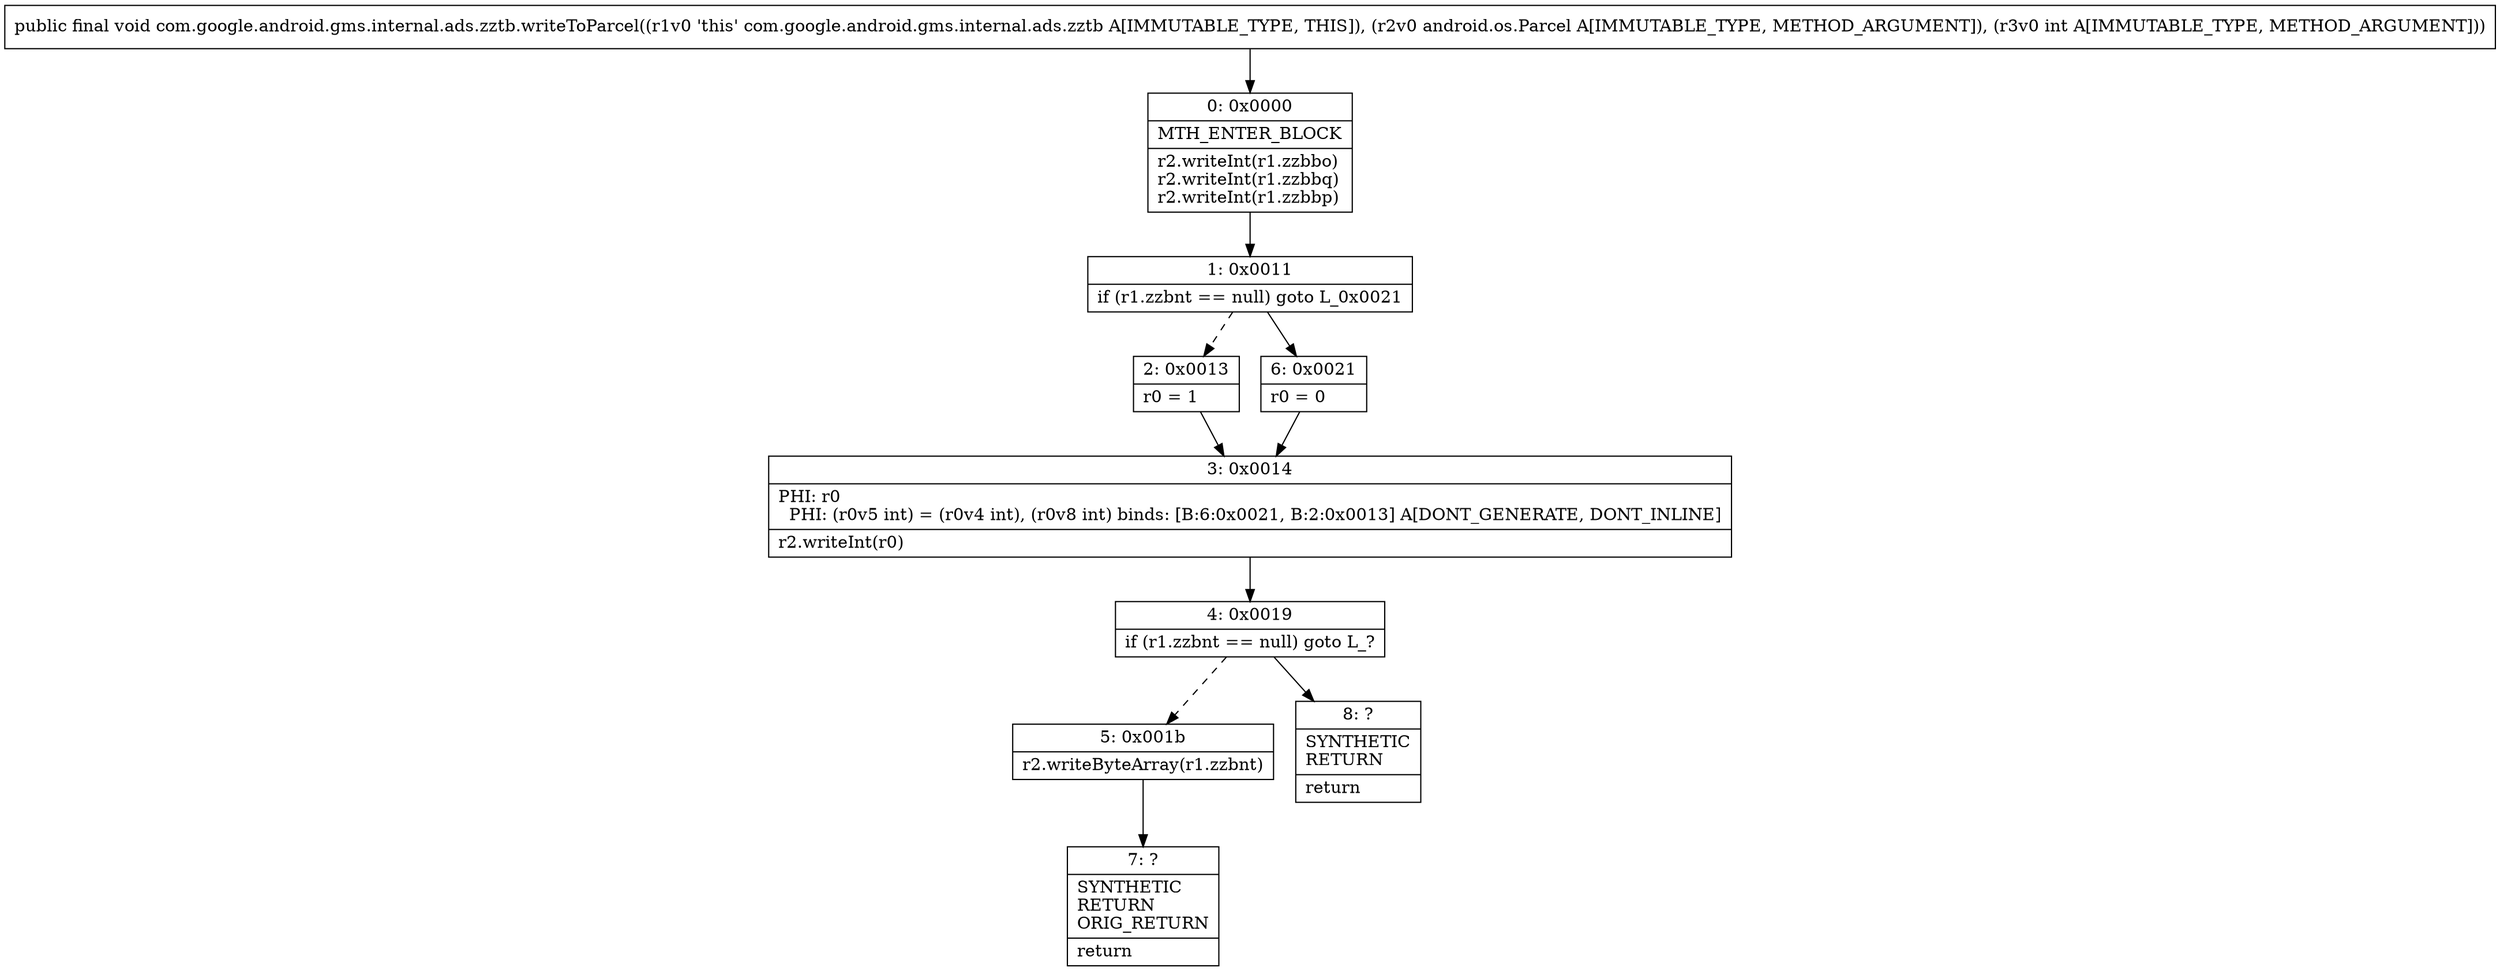 digraph "CFG forcom.google.android.gms.internal.ads.zztb.writeToParcel(Landroid\/os\/Parcel;I)V" {
Node_0 [shape=record,label="{0\:\ 0x0000|MTH_ENTER_BLOCK\l|r2.writeInt(r1.zzbbo)\lr2.writeInt(r1.zzbbq)\lr2.writeInt(r1.zzbbp)\l}"];
Node_1 [shape=record,label="{1\:\ 0x0011|if (r1.zzbnt == null) goto L_0x0021\l}"];
Node_2 [shape=record,label="{2\:\ 0x0013|r0 = 1\l}"];
Node_3 [shape=record,label="{3\:\ 0x0014|PHI: r0 \l  PHI: (r0v5 int) = (r0v4 int), (r0v8 int) binds: [B:6:0x0021, B:2:0x0013] A[DONT_GENERATE, DONT_INLINE]\l|r2.writeInt(r0)\l}"];
Node_4 [shape=record,label="{4\:\ 0x0019|if (r1.zzbnt == null) goto L_?\l}"];
Node_5 [shape=record,label="{5\:\ 0x001b|r2.writeByteArray(r1.zzbnt)\l}"];
Node_6 [shape=record,label="{6\:\ 0x0021|r0 = 0\l}"];
Node_7 [shape=record,label="{7\:\ ?|SYNTHETIC\lRETURN\lORIG_RETURN\l|return\l}"];
Node_8 [shape=record,label="{8\:\ ?|SYNTHETIC\lRETURN\l|return\l}"];
MethodNode[shape=record,label="{public final void com.google.android.gms.internal.ads.zztb.writeToParcel((r1v0 'this' com.google.android.gms.internal.ads.zztb A[IMMUTABLE_TYPE, THIS]), (r2v0 android.os.Parcel A[IMMUTABLE_TYPE, METHOD_ARGUMENT]), (r3v0 int A[IMMUTABLE_TYPE, METHOD_ARGUMENT])) }"];
MethodNode -> Node_0;
Node_0 -> Node_1;
Node_1 -> Node_2[style=dashed];
Node_1 -> Node_6;
Node_2 -> Node_3;
Node_3 -> Node_4;
Node_4 -> Node_5[style=dashed];
Node_4 -> Node_8;
Node_5 -> Node_7;
Node_6 -> Node_3;
}

